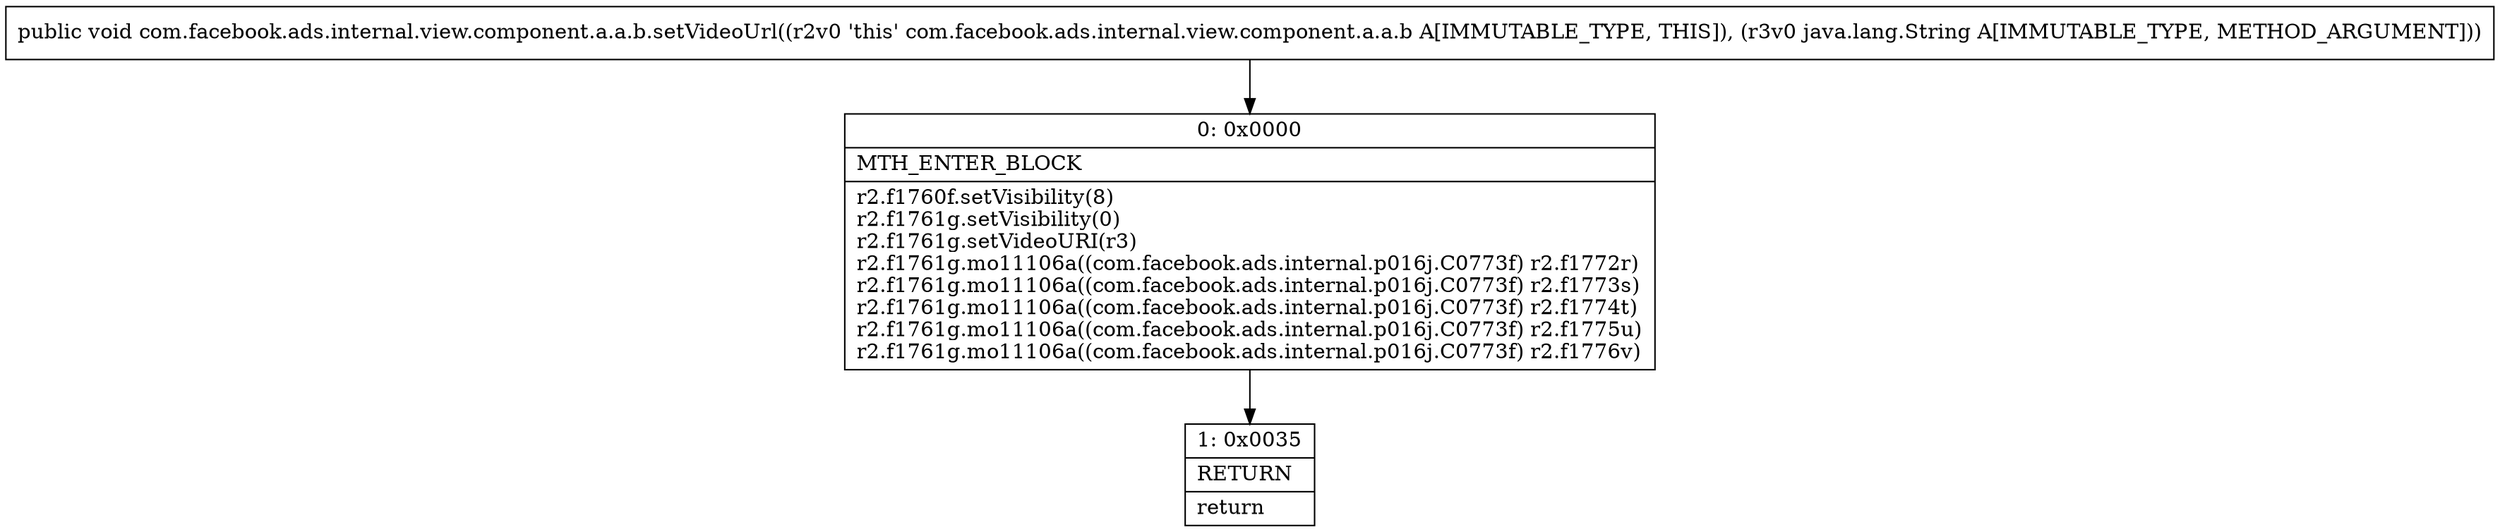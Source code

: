 digraph "CFG forcom.facebook.ads.internal.view.component.a.a.b.setVideoUrl(Ljava\/lang\/String;)V" {
Node_0 [shape=record,label="{0\:\ 0x0000|MTH_ENTER_BLOCK\l|r2.f1760f.setVisibility(8)\lr2.f1761g.setVisibility(0)\lr2.f1761g.setVideoURI(r3)\lr2.f1761g.mo11106a((com.facebook.ads.internal.p016j.C0773f) r2.f1772r)\lr2.f1761g.mo11106a((com.facebook.ads.internal.p016j.C0773f) r2.f1773s)\lr2.f1761g.mo11106a((com.facebook.ads.internal.p016j.C0773f) r2.f1774t)\lr2.f1761g.mo11106a((com.facebook.ads.internal.p016j.C0773f) r2.f1775u)\lr2.f1761g.mo11106a((com.facebook.ads.internal.p016j.C0773f) r2.f1776v)\l}"];
Node_1 [shape=record,label="{1\:\ 0x0035|RETURN\l|return\l}"];
MethodNode[shape=record,label="{public void com.facebook.ads.internal.view.component.a.a.b.setVideoUrl((r2v0 'this' com.facebook.ads.internal.view.component.a.a.b A[IMMUTABLE_TYPE, THIS]), (r3v0 java.lang.String A[IMMUTABLE_TYPE, METHOD_ARGUMENT])) }"];
MethodNode -> Node_0;
Node_0 -> Node_1;
}

